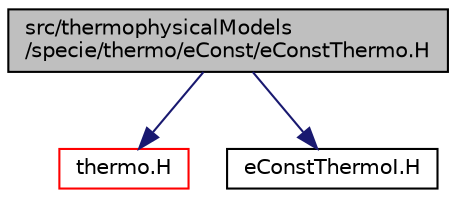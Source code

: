 digraph "src/thermophysicalModels/specie/thermo/eConst/eConstThermo.H"
{
  bgcolor="transparent";
  edge [fontname="Helvetica",fontsize="10",labelfontname="Helvetica",labelfontsize="10"];
  node [fontname="Helvetica",fontsize="10",shape=record];
  Node1 [label="src/thermophysicalModels\l/specie/thermo/eConst/eConstThermo.H",height=0.2,width=0.4,color="black", fillcolor="grey75", style="filled", fontcolor="black"];
  Node1 -> Node2 [color="midnightblue",fontsize="10",style="solid",fontname="Helvetica"];
  Node2 [label="thermo.H",height=0.2,width=0.4,color="red",URL="$a10534.html"];
  Node1 -> Node3 [color="midnightblue",fontsize="10",style="solid",fontname="Helvetica"];
  Node3 [label="eConstThermoI.H",height=0.2,width=0.4,color="black",URL="$a10515.html"];
}
